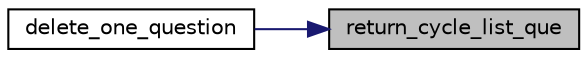 digraph "return_cycle_list_que"
{
 // LATEX_PDF_SIZE
  edge [fontname="Helvetica",fontsize="10",labelfontname="Helvetica",labelfontsize="10"];
  node [fontname="Helvetica",fontsize="10",shape=record];
  rankdir="RL";
  Node1 [label="return_cycle_list_que",height=0.2,width=0.4,color="black", fillcolor="grey75", style="filled", fontcolor="black",tooltip=" "];
  Node1 -> Node2 [dir="back",color="midnightblue",fontsize="10",style="solid",fontname="Helvetica"];
  Node2 [label="delete_one_question",height=0.2,width=0.4,color="black", fillcolor="white", style="filled",URL="$question__functions_8h.html#ac1bace202416f0fb121bbf6026fc3c46",tooltip=" "];
}
